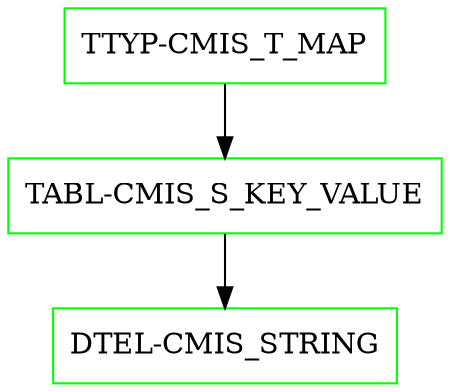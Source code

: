 digraph G {
  "TTYP-CMIS_T_MAP" [shape=box,color=green];
  "TABL-CMIS_S_KEY_VALUE" [shape=box,color=green,URL="./TABL_CMIS_S_KEY_VALUE.html"];
  "DTEL-CMIS_STRING" [shape=box,color=green,URL="./DTEL_CMIS_STRING.html"];
  "TTYP-CMIS_T_MAP" -> "TABL-CMIS_S_KEY_VALUE";
  "TABL-CMIS_S_KEY_VALUE" -> "DTEL-CMIS_STRING";
}
